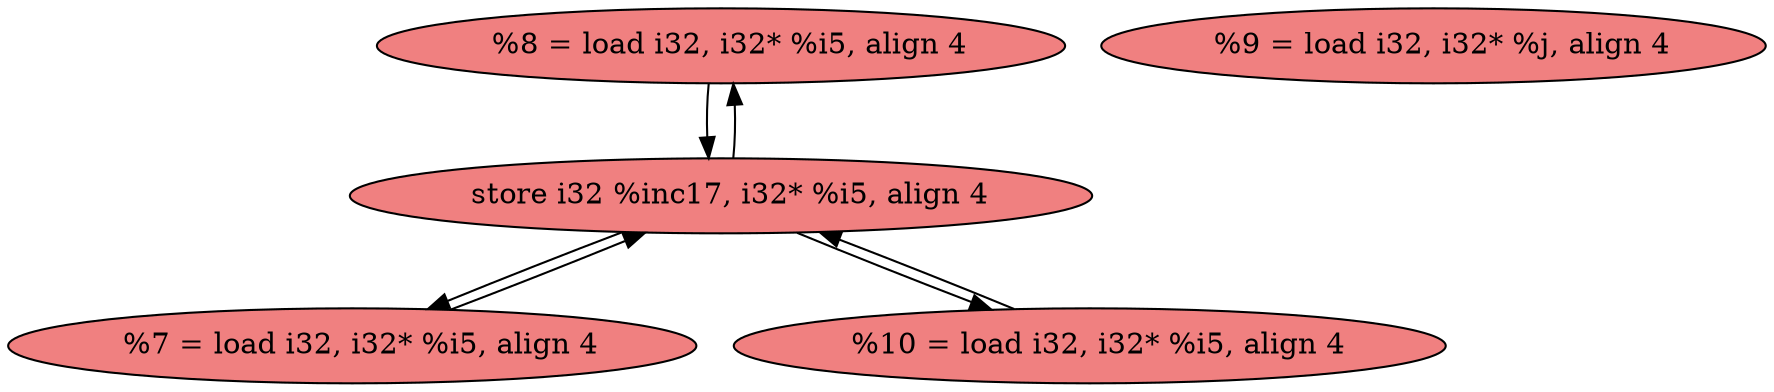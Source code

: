 
digraph G {


node513 [fillcolor=lightcoral,label="  %8 = load i32, i32* %i5, align 4",shape=ellipse,style=filled ]
node512 [fillcolor=lightcoral,label="  %7 = load i32, i32* %i5, align 4",shape=ellipse,style=filled ]
node511 [fillcolor=lightcoral,label="  %9 = load i32, i32* %j, align 4",shape=ellipse,style=filled ]
node509 [fillcolor=lightcoral,label="  store i32 %inc17, i32* %i5, align 4",shape=ellipse,style=filled ]
node510 [fillcolor=lightcoral,label="  %10 = load i32, i32* %i5, align 4",shape=ellipse,style=filled ]

node512->node509 [ ]
node509->node510 [ ]
node509->node512 [ ]
node510->node509 [ ]
node513->node509 [ ]
node509->node513 [ ]


}
